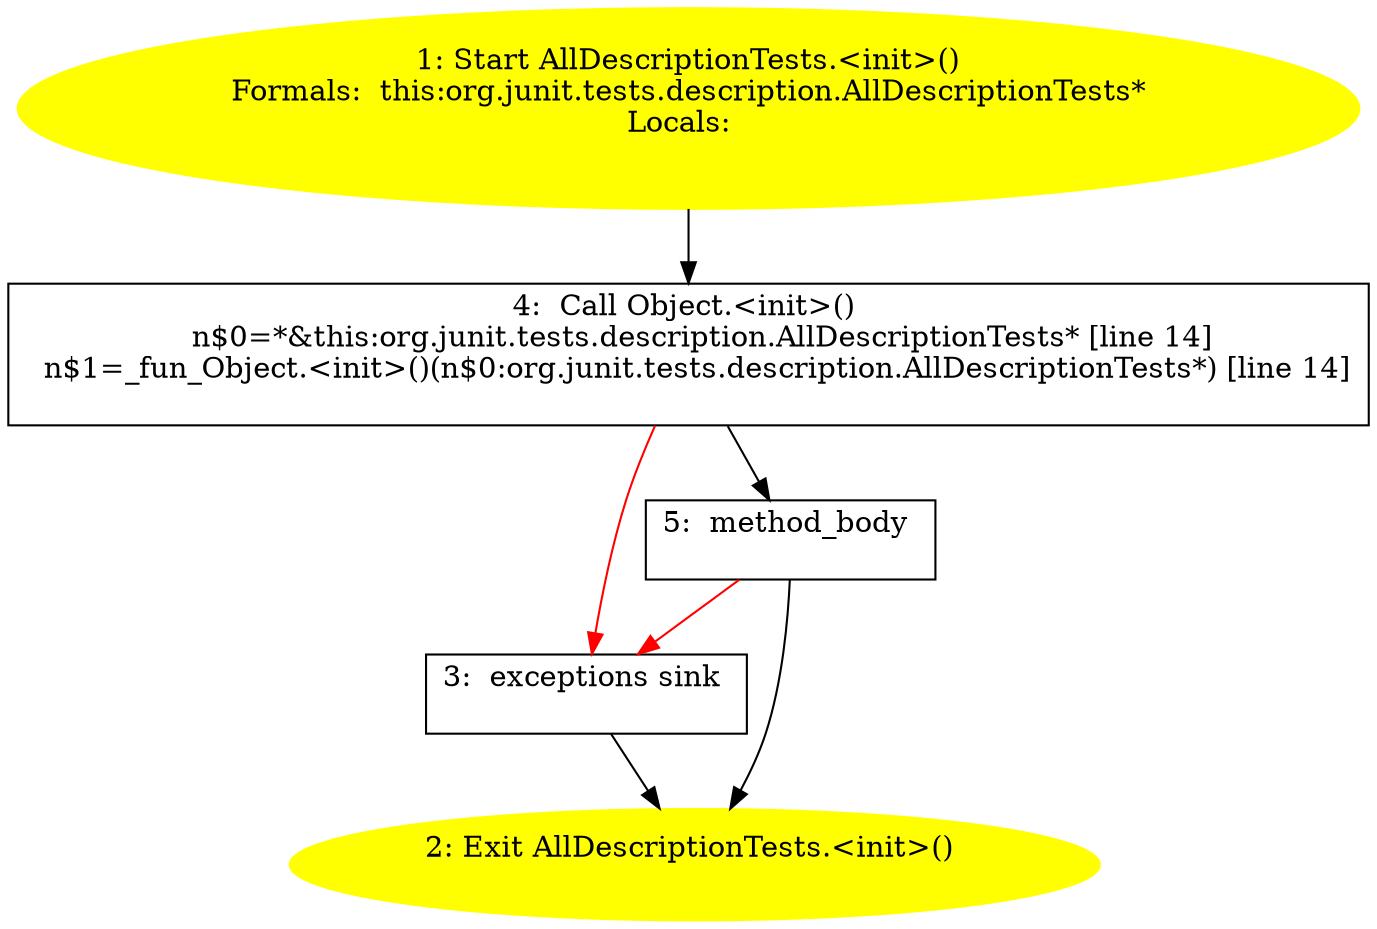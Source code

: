 /* @generated */
digraph cfg {
"org.junit.tests.description.AllDescriptionTests.<init>().cd360d0e8837890b6714768a462c1ee2_1" [label="1: Start AllDescriptionTests.<init>()\nFormals:  this:org.junit.tests.description.AllDescriptionTests*\nLocals:  \n  " color=yellow style=filled]
	

	 "org.junit.tests.description.AllDescriptionTests.<init>().cd360d0e8837890b6714768a462c1ee2_1" -> "org.junit.tests.description.AllDescriptionTests.<init>().cd360d0e8837890b6714768a462c1ee2_4" ;
"org.junit.tests.description.AllDescriptionTests.<init>().cd360d0e8837890b6714768a462c1ee2_2" [label="2: Exit AllDescriptionTests.<init>() \n  " color=yellow style=filled]
	

"org.junit.tests.description.AllDescriptionTests.<init>().cd360d0e8837890b6714768a462c1ee2_3" [label="3:  exceptions sink \n  " shape="box"]
	

	 "org.junit.tests.description.AllDescriptionTests.<init>().cd360d0e8837890b6714768a462c1ee2_3" -> "org.junit.tests.description.AllDescriptionTests.<init>().cd360d0e8837890b6714768a462c1ee2_2" ;
"org.junit.tests.description.AllDescriptionTests.<init>().cd360d0e8837890b6714768a462c1ee2_4" [label="4:  Call Object.<init>() \n   n$0=*&this:org.junit.tests.description.AllDescriptionTests* [line 14]\n  n$1=_fun_Object.<init>()(n$0:org.junit.tests.description.AllDescriptionTests*) [line 14]\n " shape="box"]
	

	 "org.junit.tests.description.AllDescriptionTests.<init>().cd360d0e8837890b6714768a462c1ee2_4" -> "org.junit.tests.description.AllDescriptionTests.<init>().cd360d0e8837890b6714768a462c1ee2_5" ;
	 "org.junit.tests.description.AllDescriptionTests.<init>().cd360d0e8837890b6714768a462c1ee2_4" -> "org.junit.tests.description.AllDescriptionTests.<init>().cd360d0e8837890b6714768a462c1ee2_3" [color="red" ];
"org.junit.tests.description.AllDescriptionTests.<init>().cd360d0e8837890b6714768a462c1ee2_5" [label="5:  method_body \n  " shape="box"]
	

	 "org.junit.tests.description.AllDescriptionTests.<init>().cd360d0e8837890b6714768a462c1ee2_5" -> "org.junit.tests.description.AllDescriptionTests.<init>().cd360d0e8837890b6714768a462c1ee2_2" ;
	 "org.junit.tests.description.AllDescriptionTests.<init>().cd360d0e8837890b6714768a462c1ee2_5" -> "org.junit.tests.description.AllDescriptionTests.<init>().cd360d0e8837890b6714768a462c1ee2_3" [color="red" ];
}
